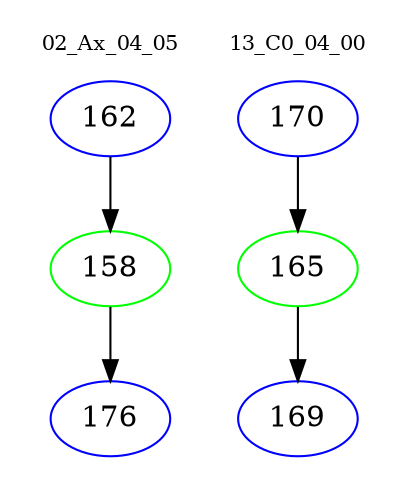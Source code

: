 digraph{
subgraph cluster_0 {
color = white
label = "02_Ax_04_05";
fontsize=10;
T0_162 [label="162", color="blue"]
T0_162 -> T0_158 [color="black"]
T0_158 [label="158", color="green"]
T0_158 -> T0_176 [color="black"]
T0_176 [label="176", color="blue"]
}
subgraph cluster_1 {
color = white
label = "13_C0_04_00";
fontsize=10;
T1_170 [label="170", color="blue"]
T1_170 -> T1_165 [color="black"]
T1_165 [label="165", color="green"]
T1_165 -> T1_169 [color="black"]
T1_169 [label="169", color="blue"]
}
}
